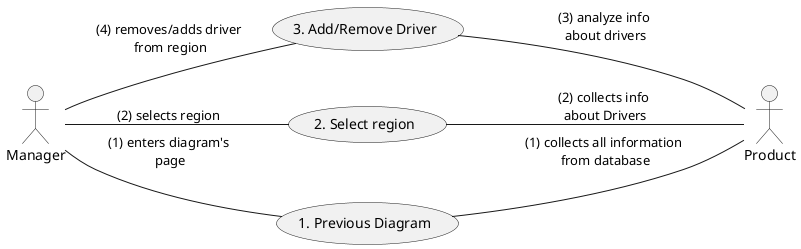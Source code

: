 @startuml


:Manager:
:Product:

left to right direction

  Manager -- (1. Previous Diagram) : (1) enters diagram's\n page
  Product -up-- (1. Previous Diagram) : (1) collects all information\n from database 
  Manager -- (2. Select region) : (2) selects region
  Product -up-- (2. Select region) : (2) collects info\n about Drivers
  Manager -- (3. Add/Remove Driver) : (4) removes/adds driver\n from region
  Product -up-- (3. Add/Remove Driver) : (3) analyze info\n about drivers 

@enduml